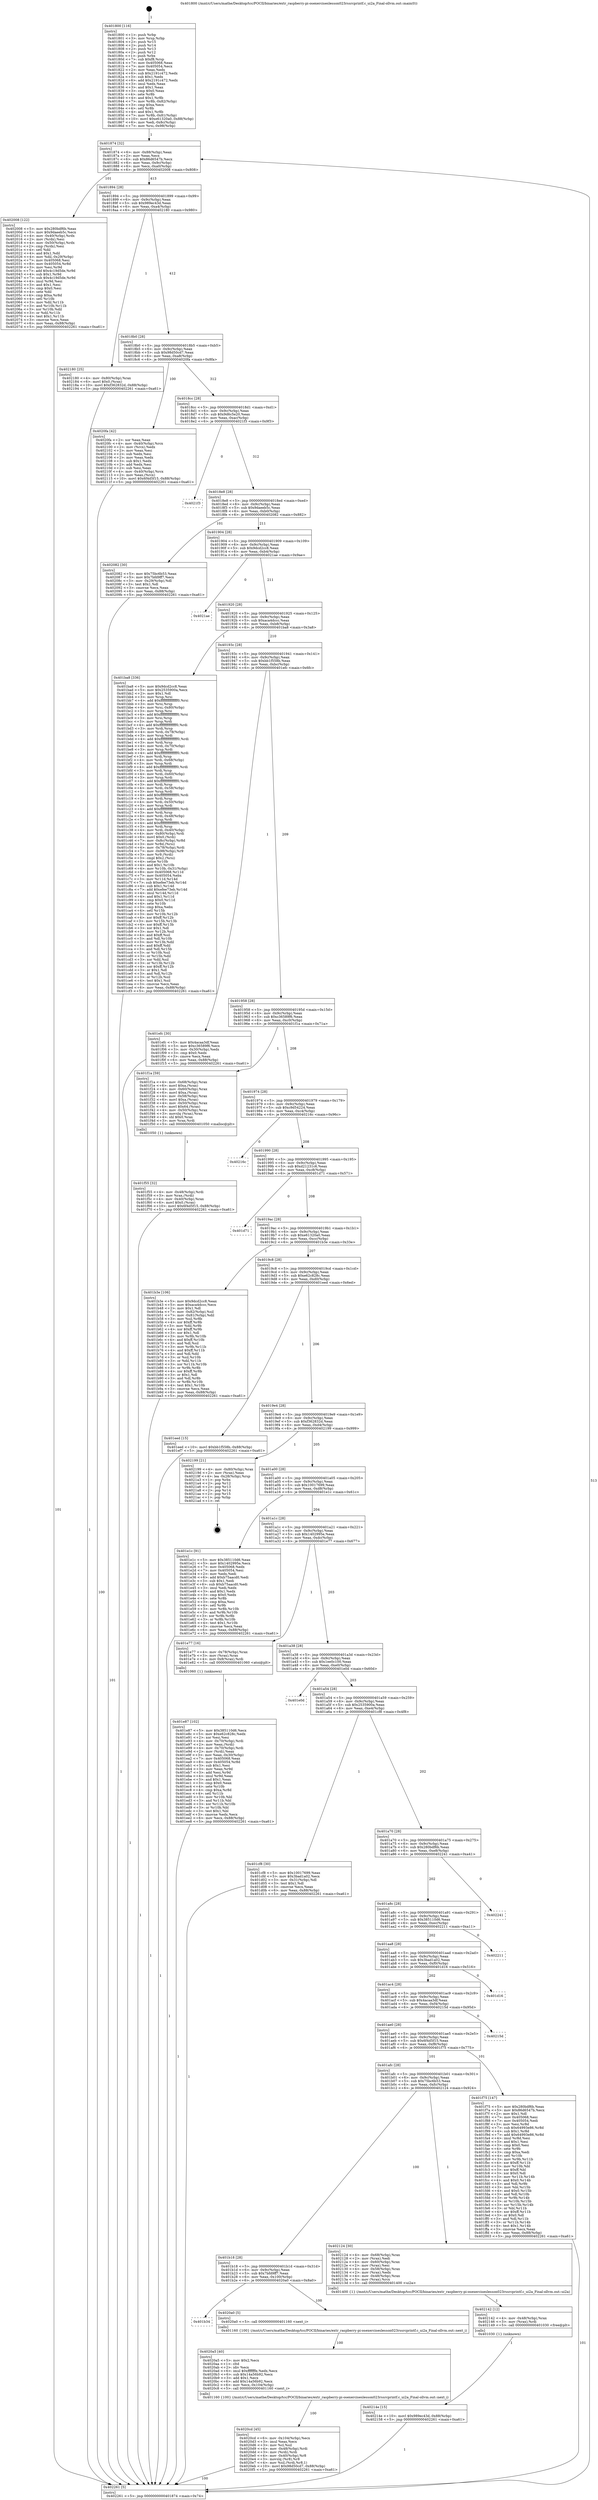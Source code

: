 digraph "0x401800" {
  label = "0x401800 (/mnt/c/Users/mathe/Desktop/tcc/POCII/binaries/extr_raspberry-pi-osexerciseslesson023rssrcprintf.c_ui2a_Final-ollvm.out::main(0))"
  labelloc = "t"
  node[shape=record]

  Entry [label="",width=0.3,height=0.3,shape=circle,fillcolor=black,style=filled]
  "0x401874" [label="{
     0x401874 [32]\l
     | [instrs]\l
     &nbsp;&nbsp;0x401874 \<+6\>: mov -0x88(%rbp),%eax\l
     &nbsp;&nbsp;0x40187a \<+2\>: mov %eax,%ecx\l
     &nbsp;&nbsp;0x40187c \<+6\>: sub $0x86d6547b,%ecx\l
     &nbsp;&nbsp;0x401882 \<+6\>: mov %eax,-0x9c(%rbp)\l
     &nbsp;&nbsp;0x401888 \<+6\>: mov %ecx,-0xa0(%rbp)\l
     &nbsp;&nbsp;0x40188e \<+6\>: je 0000000000402008 \<main+0x808\>\l
  }"]
  "0x402008" [label="{
     0x402008 [122]\l
     | [instrs]\l
     &nbsp;&nbsp;0x402008 \<+5\>: mov $0x280bdf6b,%eax\l
     &nbsp;&nbsp;0x40200d \<+5\>: mov $0x9daeeb5c,%ecx\l
     &nbsp;&nbsp;0x402012 \<+4\>: mov -0x40(%rbp),%rdx\l
     &nbsp;&nbsp;0x402016 \<+2\>: mov (%rdx),%esi\l
     &nbsp;&nbsp;0x402018 \<+4\>: mov -0x50(%rbp),%rdx\l
     &nbsp;&nbsp;0x40201c \<+2\>: cmp (%rdx),%esi\l
     &nbsp;&nbsp;0x40201e \<+4\>: setl %dil\l
     &nbsp;&nbsp;0x402022 \<+4\>: and $0x1,%dil\l
     &nbsp;&nbsp;0x402026 \<+4\>: mov %dil,-0x29(%rbp)\l
     &nbsp;&nbsp;0x40202a \<+7\>: mov 0x405068,%esi\l
     &nbsp;&nbsp;0x402031 \<+8\>: mov 0x405054,%r8d\l
     &nbsp;&nbsp;0x402039 \<+3\>: mov %esi,%r9d\l
     &nbsp;&nbsp;0x40203c \<+7\>: add $0x4c19d5de,%r9d\l
     &nbsp;&nbsp;0x402043 \<+4\>: sub $0x1,%r9d\l
     &nbsp;&nbsp;0x402047 \<+7\>: sub $0x4c19d5de,%r9d\l
     &nbsp;&nbsp;0x40204e \<+4\>: imul %r9d,%esi\l
     &nbsp;&nbsp;0x402052 \<+3\>: and $0x1,%esi\l
     &nbsp;&nbsp;0x402055 \<+3\>: cmp $0x0,%esi\l
     &nbsp;&nbsp;0x402058 \<+4\>: sete %dil\l
     &nbsp;&nbsp;0x40205c \<+4\>: cmp $0xa,%r8d\l
     &nbsp;&nbsp;0x402060 \<+4\>: setl %r10b\l
     &nbsp;&nbsp;0x402064 \<+3\>: mov %dil,%r11b\l
     &nbsp;&nbsp;0x402067 \<+3\>: and %r10b,%r11b\l
     &nbsp;&nbsp;0x40206a \<+3\>: xor %r10b,%dil\l
     &nbsp;&nbsp;0x40206d \<+3\>: or %dil,%r11b\l
     &nbsp;&nbsp;0x402070 \<+4\>: test $0x1,%r11b\l
     &nbsp;&nbsp;0x402074 \<+3\>: cmovne %ecx,%eax\l
     &nbsp;&nbsp;0x402077 \<+6\>: mov %eax,-0x88(%rbp)\l
     &nbsp;&nbsp;0x40207d \<+5\>: jmp 0000000000402261 \<main+0xa61\>\l
  }"]
  "0x401894" [label="{
     0x401894 [28]\l
     | [instrs]\l
     &nbsp;&nbsp;0x401894 \<+5\>: jmp 0000000000401899 \<main+0x99\>\l
     &nbsp;&nbsp;0x401899 \<+6\>: mov -0x9c(%rbp),%eax\l
     &nbsp;&nbsp;0x40189f \<+5\>: sub $0x989ec43d,%eax\l
     &nbsp;&nbsp;0x4018a4 \<+6\>: mov %eax,-0xa4(%rbp)\l
     &nbsp;&nbsp;0x4018aa \<+6\>: je 0000000000402180 \<main+0x980\>\l
  }"]
  Exit [label="",width=0.3,height=0.3,shape=circle,fillcolor=black,style=filled,peripheries=2]
  "0x402180" [label="{
     0x402180 [25]\l
     | [instrs]\l
     &nbsp;&nbsp;0x402180 \<+4\>: mov -0x80(%rbp),%rax\l
     &nbsp;&nbsp;0x402184 \<+6\>: movl $0x0,(%rax)\l
     &nbsp;&nbsp;0x40218a \<+10\>: movl $0xf362832d,-0x88(%rbp)\l
     &nbsp;&nbsp;0x402194 \<+5\>: jmp 0000000000402261 \<main+0xa61\>\l
  }"]
  "0x4018b0" [label="{
     0x4018b0 [28]\l
     | [instrs]\l
     &nbsp;&nbsp;0x4018b0 \<+5\>: jmp 00000000004018b5 \<main+0xb5\>\l
     &nbsp;&nbsp;0x4018b5 \<+6\>: mov -0x9c(%rbp),%eax\l
     &nbsp;&nbsp;0x4018bb \<+5\>: sub $0x98d50cd7,%eax\l
     &nbsp;&nbsp;0x4018c0 \<+6\>: mov %eax,-0xa8(%rbp)\l
     &nbsp;&nbsp;0x4018c6 \<+6\>: je 00000000004020fa \<main+0x8fa\>\l
  }"]
  "0x40214e" [label="{
     0x40214e [15]\l
     | [instrs]\l
     &nbsp;&nbsp;0x40214e \<+10\>: movl $0x989ec43d,-0x88(%rbp)\l
     &nbsp;&nbsp;0x402158 \<+5\>: jmp 0000000000402261 \<main+0xa61\>\l
  }"]
  "0x4020fa" [label="{
     0x4020fa [42]\l
     | [instrs]\l
     &nbsp;&nbsp;0x4020fa \<+2\>: xor %eax,%eax\l
     &nbsp;&nbsp;0x4020fc \<+4\>: mov -0x40(%rbp),%rcx\l
     &nbsp;&nbsp;0x402100 \<+2\>: mov (%rcx),%edx\l
     &nbsp;&nbsp;0x402102 \<+2\>: mov %eax,%esi\l
     &nbsp;&nbsp;0x402104 \<+2\>: sub %edx,%esi\l
     &nbsp;&nbsp;0x402106 \<+2\>: mov %eax,%edx\l
     &nbsp;&nbsp;0x402108 \<+3\>: sub $0x1,%edx\l
     &nbsp;&nbsp;0x40210b \<+2\>: add %edx,%esi\l
     &nbsp;&nbsp;0x40210d \<+2\>: sub %esi,%eax\l
     &nbsp;&nbsp;0x40210f \<+4\>: mov -0x40(%rbp),%rcx\l
     &nbsp;&nbsp;0x402113 \<+2\>: mov %eax,(%rcx)\l
     &nbsp;&nbsp;0x402115 \<+10\>: movl $0x6f4d5f15,-0x88(%rbp)\l
     &nbsp;&nbsp;0x40211f \<+5\>: jmp 0000000000402261 \<main+0xa61\>\l
  }"]
  "0x4018cc" [label="{
     0x4018cc [28]\l
     | [instrs]\l
     &nbsp;&nbsp;0x4018cc \<+5\>: jmp 00000000004018d1 \<main+0xd1\>\l
     &nbsp;&nbsp;0x4018d1 \<+6\>: mov -0x9c(%rbp),%eax\l
     &nbsp;&nbsp;0x4018d7 \<+5\>: sub $0x9d6c5e20,%eax\l
     &nbsp;&nbsp;0x4018dc \<+6\>: mov %eax,-0xac(%rbp)\l
     &nbsp;&nbsp;0x4018e2 \<+6\>: je 00000000004021f3 \<main+0x9f3\>\l
  }"]
  "0x402142" [label="{
     0x402142 [12]\l
     | [instrs]\l
     &nbsp;&nbsp;0x402142 \<+4\>: mov -0x48(%rbp),%rax\l
     &nbsp;&nbsp;0x402146 \<+3\>: mov (%rax),%rdi\l
     &nbsp;&nbsp;0x402149 \<+5\>: call 0000000000401030 \<free@plt\>\l
     | [calls]\l
     &nbsp;&nbsp;0x401030 \{1\} (unknown)\l
  }"]
  "0x4021f3" [label="{
     0x4021f3\l
  }", style=dashed]
  "0x4018e8" [label="{
     0x4018e8 [28]\l
     | [instrs]\l
     &nbsp;&nbsp;0x4018e8 \<+5\>: jmp 00000000004018ed \<main+0xed\>\l
     &nbsp;&nbsp;0x4018ed \<+6\>: mov -0x9c(%rbp),%eax\l
     &nbsp;&nbsp;0x4018f3 \<+5\>: sub $0x9daeeb5c,%eax\l
     &nbsp;&nbsp;0x4018f8 \<+6\>: mov %eax,-0xb0(%rbp)\l
     &nbsp;&nbsp;0x4018fe \<+6\>: je 0000000000402082 \<main+0x882\>\l
  }"]
  "0x4020cd" [label="{
     0x4020cd [45]\l
     | [instrs]\l
     &nbsp;&nbsp;0x4020cd \<+6\>: mov -0x104(%rbp),%ecx\l
     &nbsp;&nbsp;0x4020d3 \<+3\>: imul %eax,%ecx\l
     &nbsp;&nbsp;0x4020d6 \<+3\>: mov %cl,%sil\l
     &nbsp;&nbsp;0x4020d9 \<+4\>: mov -0x48(%rbp),%rdi\l
     &nbsp;&nbsp;0x4020dd \<+3\>: mov (%rdi),%rdi\l
     &nbsp;&nbsp;0x4020e0 \<+4\>: mov -0x40(%rbp),%r8\l
     &nbsp;&nbsp;0x4020e4 \<+3\>: movslq (%r8),%r8\l
     &nbsp;&nbsp;0x4020e7 \<+4\>: mov %sil,(%rdi,%r8,1)\l
     &nbsp;&nbsp;0x4020eb \<+10\>: movl $0x98d50cd7,-0x88(%rbp)\l
     &nbsp;&nbsp;0x4020f5 \<+5\>: jmp 0000000000402261 \<main+0xa61\>\l
  }"]
  "0x402082" [label="{
     0x402082 [30]\l
     | [instrs]\l
     &nbsp;&nbsp;0x402082 \<+5\>: mov $0x75bc6b53,%eax\l
     &nbsp;&nbsp;0x402087 \<+5\>: mov $0x7bfd9ff7,%ecx\l
     &nbsp;&nbsp;0x40208c \<+3\>: mov -0x29(%rbp),%dl\l
     &nbsp;&nbsp;0x40208f \<+3\>: test $0x1,%dl\l
     &nbsp;&nbsp;0x402092 \<+3\>: cmovne %ecx,%eax\l
     &nbsp;&nbsp;0x402095 \<+6\>: mov %eax,-0x88(%rbp)\l
     &nbsp;&nbsp;0x40209b \<+5\>: jmp 0000000000402261 \<main+0xa61\>\l
  }"]
  "0x401904" [label="{
     0x401904 [28]\l
     | [instrs]\l
     &nbsp;&nbsp;0x401904 \<+5\>: jmp 0000000000401909 \<main+0x109\>\l
     &nbsp;&nbsp;0x401909 \<+6\>: mov -0x9c(%rbp),%eax\l
     &nbsp;&nbsp;0x40190f \<+5\>: sub $0x9dcd2cc8,%eax\l
     &nbsp;&nbsp;0x401914 \<+6\>: mov %eax,-0xb4(%rbp)\l
     &nbsp;&nbsp;0x40191a \<+6\>: je 00000000004021ae \<main+0x9ae\>\l
  }"]
  "0x4020a5" [label="{
     0x4020a5 [40]\l
     | [instrs]\l
     &nbsp;&nbsp;0x4020a5 \<+5\>: mov $0x2,%ecx\l
     &nbsp;&nbsp;0x4020aa \<+1\>: cltd\l
     &nbsp;&nbsp;0x4020ab \<+2\>: idiv %ecx\l
     &nbsp;&nbsp;0x4020ad \<+6\>: imul $0xfffffffe,%edx,%ecx\l
     &nbsp;&nbsp;0x4020b3 \<+6\>: sub $0x14a56b92,%ecx\l
     &nbsp;&nbsp;0x4020b9 \<+3\>: add $0x1,%ecx\l
     &nbsp;&nbsp;0x4020bc \<+6\>: add $0x14a56b92,%ecx\l
     &nbsp;&nbsp;0x4020c2 \<+6\>: mov %ecx,-0x104(%rbp)\l
     &nbsp;&nbsp;0x4020c8 \<+5\>: call 0000000000401160 \<next_i\>\l
     | [calls]\l
     &nbsp;&nbsp;0x401160 \{100\} (/mnt/c/Users/mathe/Desktop/tcc/POCII/binaries/extr_raspberry-pi-osexerciseslesson023rssrcprintf.c_ui2a_Final-ollvm.out::next_i)\l
  }"]
  "0x4021ae" [label="{
     0x4021ae\l
  }", style=dashed]
  "0x401920" [label="{
     0x401920 [28]\l
     | [instrs]\l
     &nbsp;&nbsp;0x401920 \<+5\>: jmp 0000000000401925 \<main+0x125\>\l
     &nbsp;&nbsp;0x401925 \<+6\>: mov -0x9c(%rbp),%eax\l
     &nbsp;&nbsp;0x40192b \<+5\>: sub $0xaca4dccc,%eax\l
     &nbsp;&nbsp;0x401930 \<+6\>: mov %eax,-0xb8(%rbp)\l
     &nbsp;&nbsp;0x401936 \<+6\>: je 0000000000401ba8 \<main+0x3a8\>\l
  }"]
  "0x401b34" [label="{
     0x401b34\l
  }", style=dashed]
  "0x401ba8" [label="{
     0x401ba8 [336]\l
     | [instrs]\l
     &nbsp;&nbsp;0x401ba8 \<+5\>: mov $0x9dcd2cc8,%eax\l
     &nbsp;&nbsp;0x401bad \<+5\>: mov $0x2535900a,%ecx\l
     &nbsp;&nbsp;0x401bb2 \<+2\>: mov $0x1,%dl\l
     &nbsp;&nbsp;0x401bb4 \<+3\>: mov %rsp,%rsi\l
     &nbsp;&nbsp;0x401bb7 \<+4\>: add $0xfffffffffffffff0,%rsi\l
     &nbsp;&nbsp;0x401bbb \<+3\>: mov %rsi,%rsp\l
     &nbsp;&nbsp;0x401bbe \<+4\>: mov %rsi,-0x80(%rbp)\l
     &nbsp;&nbsp;0x401bc2 \<+3\>: mov %rsp,%rsi\l
     &nbsp;&nbsp;0x401bc5 \<+4\>: add $0xfffffffffffffff0,%rsi\l
     &nbsp;&nbsp;0x401bc9 \<+3\>: mov %rsi,%rsp\l
     &nbsp;&nbsp;0x401bcc \<+3\>: mov %rsp,%rdi\l
     &nbsp;&nbsp;0x401bcf \<+4\>: add $0xfffffffffffffff0,%rdi\l
     &nbsp;&nbsp;0x401bd3 \<+3\>: mov %rdi,%rsp\l
     &nbsp;&nbsp;0x401bd6 \<+4\>: mov %rdi,-0x78(%rbp)\l
     &nbsp;&nbsp;0x401bda \<+3\>: mov %rsp,%rdi\l
     &nbsp;&nbsp;0x401bdd \<+4\>: add $0xfffffffffffffff0,%rdi\l
     &nbsp;&nbsp;0x401be1 \<+3\>: mov %rdi,%rsp\l
     &nbsp;&nbsp;0x401be4 \<+4\>: mov %rdi,-0x70(%rbp)\l
     &nbsp;&nbsp;0x401be8 \<+3\>: mov %rsp,%rdi\l
     &nbsp;&nbsp;0x401beb \<+4\>: add $0xfffffffffffffff0,%rdi\l
     &nbsp;&nbsp;0x401bef \<+3\>: mov %rdi,%rsp\l
     &nbsp;&nbsp;0x401bf2 \<+4\>: mov %rdi,-0x68(%rbp)\l
     &nbsp;&nbsp;0x401bf6 \<+3\>: mov %rsp,%rdi\l
     &nbsp;&nbsp;0x401bf9 \<+4\>: add $0xfffffffffffffff0,%rdi\l
     &nbsp;&nbsp;0x401bfd \<+3\>: mov %rdi,%rsp\l
     &nbsp;&nbsp;0x401c00 \<+4\>: mov %rdi,-0x60(%rbp)\l
     &nbsp;&nbsp;0x401c04 \<+3\>: mov %rsp,%rdi\l
     &nbsp;&nbsp;0x401c07 \<+4\>: add $0xfffffffffffffff0,%rdi\l
     &nbsp;&nbsp;0x401c0b \<+3\>: mov %rdi,%rsp\l
     &nbsp;&nbsp;0x401c0e \<+4\>: mov %rdi,-0x58(%rbp)\l
     &nbsp;&nbsp;0x401c12 \<+3\>: mov %rsp,%rdi\l
     &nbsp;&nbsp;0x401c15 \<+4\>: add $0xfffffffffffffff0,%rdi\l
     &nbsp;&nbsp;0x401c19 \<+3\>: mov %rdi,%rsp\l
     &nbsp;&nbsp;0x401c1c \<+4\>: mov %rdi,-0x50(%rbp)\l
     &nbsp;&nbsp;0x401c20 \<+3\>: mov %rsp,%rdi\l
     &nbsp;&nbsp;0x401c23 \<+4\>: add $0xfffffffffffffff0,%rdi\l
     &nbsp;&nbsp;0x401c27 \<+3\>: mov %rdi,%rsp\l
     &nbsp;&nbsp;0x401c2a \<+4\>: mov %rdi,-0x48(%rbp)\l
     &nbsp;&nbsp;0x401c2e \<+3\>: mov %rsp,%rdi\l
     &nbsp;&nbsp;0x401c31 \<+4\>: add $0xfffffffffffffff0,%rdi\l
     &nbsp;&nbsp;0x401c35 \<+3\>: mov %rdi,%rsp\l
     &nbsp;&nbsp;0x401c38 \<+4\>: mov %rdi,-0x40(%rbp)\l
     &nbsp;&nbsp;0x401c3c \<+4\>: mov -0x80(%rbp),%rdi\l
     &nbsp;&nbsp;0x401c40 \<+6\>: movl $0x0,(%rdi)\l
     &nbsp;&nbsp;0x401c46 \<+7\>: mov -0x8c(%rbp),%r8d\l
     &nbsp;&nbsp;0x401c4d \<+3\>: mov %r8d,(%rsi)\l
     &nbsp;&nbsp;0x401c50 \<+4\>: mov -0x78(%rbp),%rdi\l
     &nbsp;&nbsp;0x401c54 \<+7\>: mov -0x98(%rbp),%r9\l
     &nbsp;&nbsp;0x401c5b \<+3\>: mov %r9,(%rdi)\l
     &nbsp;&nbsp;0x401c5e \<+3\>: cmpl $0x2,(%rsi)\l
     &nbsp;&nbsp;0x401c61 \<+4\>: setne %r10b\l
     &nbsp;&nbsp;0x401c65 \<+4\>: and $0x1,%r10b\l
     &nbsp;&nbsp;0x401c69 \<+4\>: mov %r10b,-0x31(%rbp)\l
     &nbsp;&nbsp;0x401c6d \<+8\>: mov 0x405068,%r11d\l
     &nbsp;&nbsp;0x401c75 \<+7\>: mov 0x405054,%ebx\l
     &nbsp;&nbsp;0x401c7c \<+3\>: mov %r11d,%r14d\l
     &nbsp;&nbsp;0x401c7f \<+7\>: sub $0xefee73eb,%r14d\l
     &nbsp;&nbsp;0x401c86 \<+4\>: sub $0x1,%r14d\l
     &nbsp;&nbsp;0x401c8a \<+7\>: add $0xefee73eb,%r14d\l
     &nbsp;&nbsp;0x401c91 \<+4\>: imul %r14d,%r11d\l
     &nbsp;&nbsp;0x401c95 \<+4\>: and $0x1,%r11d\l
     &nbsp;&nbsp;0x401c99 \<+4\>: cmp $0x0,%r11d\l
     &nbsp;&nbsp;0x401c9d \<+4\>: sete %r10b\l
     &nbsp;&nbsp;0x401ca1 \<+3\>: cmp $0xa,%ebx\l
     &nbsp;&nbsp;0x401ca4 \<+4\>: setl %r15b\l
     &nbsp;&nbsp;0x401ca8 \<+3\>: mov %r10b,%r12b\l
     &nbsp;&nbsp;0x401cab \<+4\>: xor $0xff,%r12b\l
     &nbsp;&nbsp;0x401caf \<+3\>: mov %r15b,%r13b\l
     &nbsp;&nbsp;0x401cb2 \<+4\>: xor $0xff,%r13b\l
     &nbsp;&nbsp;0x401cb6 \<+3\>: xor $0x1,%dl\l
     &nbsp;&nbsp;0x401cb9 \<+3\>: mov %r12b,%sil\l
     &nbsp;&nbsp;0x401cbc \<+4\>: and $0xff,%sil\l
     &nbsp;&nbsp;0x401cc0 \<+3\>: and %dl,%r10b\l
     &nbsp;&nbsp;0x401cc3 \<+3\>: mov %r13b,%dil\l
     &nbsp;&nbsp;0x401cc6 \<+4\>: and $0xff,%dil\l
     &nbsp;&nbsp;0x401cca \<+3\>: and %dl,%r15b\l
     &nbsp;&nbsp;0x401ccd \<+3\>: or %r10b,%sil\l
     &nbsp;&nbsp;0x401cd0 \<+3\>: or %r15b,%dil\l
     &nbsp;&nbsp;0x401cd3 \<+3\>: xor %dil,%sil\l
     &nbsp;&nbsp;0x401cd6 \<+3\>: or %r13b,%r12b\l
     &nbsp;&nbsp;0x401cd9 \<+4\>: xor $0xff,%r12b\l
     &nbsp;&nbsp;0x401cdd \<+3\>: or $0x1,%dl\l
     &nbsp;&nbsp;0x401ce0 \<+3\>: and %dl,%r12b\l
     &nbsp;&nbsp;0x401ce3 \<+3\>: or %r12b,%sil\l
     &nbsp;&nbsp;0x401ce6 \<+4\>: test $0x1,%sil\l
     &nbsp;&nbsp;0x401cea \<+3\>: cmovne %ecx,%eax\l
     &nbsp;&nbsp;0x401ced \<+6\>: mov %eax,-0x88(%rbp)\l
     &nbsp;&nbsp;0x401cf3 \<+5\>: jmp 0000000000402261 \<main+0xa61\>\l
  }"]
  "0x40193c" [label="{
     0x40193c [28]\l
     | [instrs]\l
     &nbsp;&nbsp;0x40193c \<+5\>: jmp 0000000000401941 \<main+0x141\>\l
     &nbsp;&nbsp;0x401941 \<+6\>: mov -0x9c(%rbp),%eax\l
     &nbsp;&nbsp;0x401947 \<+5\>: sub $0xbb1f558b,%eax\l
     &nbsp;&nbsp;0x40194c \<+6\>: mov %eax,-0xbc(%rbp)\l
     &nbsp;&nbsp;0x401952 \<+6\>: je 0000000000401efc \<main+0x6fc\>\l
  }"]
  "0x4020a0" [label="{
     0x4020a0 [5]\l
     | [instrs]\l
     &nbsp;&nbsp;0x4020a0 \<+5\>: call 0000000000401160 \<next_i\>\l
     | [calls]\l
     &nbsp;&nbsp;0x401160 \{100\} (/mnt/c/Users/mathe/Desktop/tcc/POCII/binaries/extr_raspberry-pi-osexerciseslesson023rssrcprintf.c_ui2a_Final-ollvm.out::next_i)\l
  }"]
  "0x401efc" [label="{
     0x401efc [30]\l
     | [instrs]\l
     &nbsp;&nbsp;0x401efc \<+5\>: mov $0x4acaa3df,%eax\l
     &nbsp;&nbsp;0x401f01 \<+5\>: mov $0xc36589f6,%ecx\l
     &nbsp;&nbsp;0x401f06 \<+3\>: mov -0x30(%rbp),%edx\l
     &nbsp;&nbsp;0x401f09 \<+3\>: cmp $0x0,%edx\l
     &nbsp;&nbsp;0x401f0c \<+3\>: cmove %ecx,%eax\l
     &nbsp;&nbsp;0x401f0f \<+6\>: mov %eax,-0x88(%rbp)\l
     &nbsp;&nbsp;0x401f15 \<+5\>: jmp 0000000000402261 \<main+0xa61\>\l
  }"]
  "0x401958" [label="{
     0x401958 [28]\l
     | [instrs]\l
     &nbsp;&nbsp;0x401958 \<+5\>: jmp 000000000040195d \<main+0x15d\>\l
     &nbsp;&nbsp;0x40195d \<+6\>: mov -0x9c(%rbp),%eax\l
     &nbsp;&nbsp;0x401963 \<+5\>: sub $0xc36589f6,%eax\l
     &nbsp;&nbsp;0x401968 \<+6\>: mov %eax,-0xc0(%rbp)\l
     &nbsp;&nbsp;0x40196e \<+6\>: je 0000000000401f1a \<main+0x71a\>\l
  }"]
  "0x401b18" [label="{
     0x401b18 [28]\l
     | [instrs]\l
     &nbsp;&nbsp;0x401b18 \<+5\>: jmp 0000000000401b1d \<main+0x31d\>\l
     &nbsp;&nbsp;0x401b1d \<+6\>: mov -0x9c(%rbp),%eax\l
     &nbsp;&nbsp;0x401b23 \<+5\>: sub $0x7bfd9ff7,%eax\l
     &nbsp;&nbsp;0x401b28 \<+6\>: mov %eax,-0x100(%rbp)\l
     &nbsp;&nbsp;0x401b2e \<+6\>: je 00000000004020a0 \<main+0x8a0\>\l
  }"]
  "0x401f1a" [label="{
     0x401f1a [59]\l
     | [instrs]\l
     &nbsp;&nbsp;0x401f1a \<+4\>: mov -0x68(%rbp),%rax\l
     &nbsp;&nbsp;0x401f1e \<+6\>: movl $0xa,(%rax)\l
     &nbsp;&nbsp;0x401f24 \<+4\>: mov -0x60(%rbp),%rax\l
     &nbsp;&nbsp;0x401f28 \<+6\>: movl $0xa,(%rax)\l
     &nbsp;&nbsp;0x401f2e \<+4\>: mov -0x58(%rbp),%rax\l
     &nbsp;&nbsp;0x401f32 \<+6\>: movl $0xa,(%rax)\l
     &nbsp;&nbsp;0x401f38 \<+4\>: mov -0x50(%rbp),%rax\l
     &nbsp;&nbsp;0x401f3c \<+6\>: movl $0x64,(%rax)\l
     &nbsp;&nbsp;0x401f42 \<+4\>: mov -0x50(%rbp),%rax\l
     &nbsp;&nbsp;0x401f46 \<+3\>: movslq (%rax),%rax\l
     &nbsp;&nbsp;0x401f49 \<+4\>: shl $0x0,%rax\l
     &nbsp;&nbsp;0x401f4d \<+3\>: mov %rax,%rdi\l
     &nbsp;&nbsp;0x401f50 \<+5\>: call 0000000000401050 \<malloc@plt\>\l
     | [calls]\l
     &nbsp;&nbsp;0x401050 \{1\} (unknown)\l
  }"]
  "0x401974" [label="{
     0x401974 [28]\l
     | [instrs]\l
     &nbsp;&nbsp;0x401974 \<+5\>: jmp 0000000000401979 \<main+0x179\>\l
     &nbsp;&nbsp;0x401979 \<+6\>: mov -0x9c(%rbp),%eax\l
     &nbsp;&nbsp;0x40197f \<+5\>: sub $0xc9d54224,%eax\l
     &nbsp;&nbsp;0x401984 \<+6\>: mov %eax,-0xc4(%rbp)\l
     &nbsp;&nbsp;0x40198a \<+6\>: je 000000000040216c \<main+0x96c\>\l
  }"]
  "0x402124" [label="{
     0x402124 [30]\l
     | [instrs]\l
     &nbsp;&nbsp;0x402124 \<+4\>: mov -0x68(%rbp),%rax\l
     &nbsp;&nbsp;0x402128 \<+2\>: mov (%rax),%edi\l
     &nbsp;&nbsp;0x40212a \<+4\>: mov -0x60(%rbp),%rax\l
     &nbsp;&nbsp;0x40212e \<+2\>: mov (%rax),%esi\l
     &nbsp;&nbsp;0x402130 \<+4\>: mov -0x58(%rbp),%rax\l
     &nbsp;&nbsp;0x402134 \<+2\>: mov (%rax),%edx\l
     &nbsp;&nbsp;0x402136 \<+4\>: mov -0x48(%rbp),%rax\l
     &nbsp;&nbsp;0x40213a \<+3\>: mov (%rax),%rcx\l
     &nbsp;&nbsp;0x40213d \<+5\>: call 0000000000401400 \<ui2a\>\l
     | [calls]\l
     &nbsp;&nbsp;0x401400 \{1\} (/mnt/c/Users/mathe/Desktop/tcc/POCII/binaries/extr_raspberry-pi-osexerciseslesson023rssrcprintf.c_ui2a_Final-ollvm.out::ui2a)\l
  }"]
  "0x40216c" [label="{
     0x40216c\l
  }", style=dashed]
  "0x401990" [label="{
     0x401990 [28]\l
     | [instrs]\l
     &nbsp;&nbsp;0x401990 \<+5\>: jmp 0000000000401995 \<main+0x195\>\l
     &nbsp;&nbsp;0x401995 \<+6\>: mov -0x9c(%rbp),%eax\l
     &nbsp;&nbsp;0x40199b \<+5\>: sub $0xd21231c6,%eax\l
     &nbsp;&nbsp;0x4019a0 \<+6\>: mov %eax,-0xc8(%rbp)\l
     &nbsp;&nbsp;0x4019a6 \<+6\>: je 0000000000401d71 \<main+0x571\>\l
  }"]
  "0x401afc" [label="{
     0x401afc [28]\l
     | [instrs]\l
     &nbsp;&nbsp;0x401afc \<+5\>: jmp 0000000000401b01 \<main+0x301\>\l
     &nbsp;&nbsp;0x401b01 \<+6\>: mov -0x9c(%rbp),%eax\l
     &nbsp;&nbsp;0x401b07 \<+5\>: sub $0x75bc6b53,%eax\l
     &nbsp;&nbsp;0x401b0c \<+6\>: mov %eax,-0xfc(%rbp)\l
     &nbsp;&nbsp;0x401b12 \<+6\>: je 0000000000402124 \<main+0x924\>\l
  }"]
  "0x401d71" [label="{
     0x401d71\l
  }", style=dashed]
  "0x4019ac" [label="{
     0x4019ac [28]\l
     | [instrs]\l
     &nbsp;&nbsp;0x4019ac \<+5\>: jmp 00000000004019b1 \<main+0x1b1\>\l
     &nbsp;&nbsp;0x4019b1 \<+6\>: mov -0x9c(%rbp),%eax\l
     &nbsp;&nbsp;0x4019b7 \<+5\>: sub $0xe61320a0,%eax\l
     &nbsp;&nbsp;0x4019bc \<+6\>: mov %eax,-0xcc(%rbp)\l
     &nbsp;&nbsp;0x4019c2 \<+6\>: je 0000000000401b3e \<main+0x33e\>\l
  }"]
  "0x401f75" [label="{
     0x401f75 [147]\l
     | [instrs]\l
     &nbsp;&nbsp;0x401f75 \<+5\>: mov $0x280bdf6b,%eax\l
     &nbsp;&nbsp;0x401f7a \<+5\>: mov $0x86d6547b,%ecx\l
     &nbsp;&nbsp;0x401f7f \<+2\>: mov $0x1,%dl\l
     &nbsp;&nbsp;0x401f81 \<+7\>: mov 0x405068,%esi\l
     &nbsp;&nbsp;0x401f88 \<+7\>: mov 0x405054,%edi\l
     &nbsp;&nbsp;0x401f8f \<+3\>: mov %esi,%r8d\l
     &nbsp;&nbsp;0x401f92 \<+7\>: sub $0x64993e86,%r8d\l
     &nbsp;&nbsp;0x401f99 \<+4\>: sub $0x1,%r8d\l
     &nbsp;&nbsp;0x401f9d \<+7\>: add $0x64993e86,%r8d\l
     &nbsp;&nbsp;0x401fa4 \<+4\>: imul %r8d,%esi\l
     &nbsp;&nbsp;0x401fa8 \<+3\>: and $0x1,%esi\l
     &nbsp;&nbsp;0x401fab \<+3\>: cmp $0x0,%esi\l
     &nbsp;&nbsp;0x401fae \<+4\>: sete %r9b\l
     &nbsp;&nbsp;0x401fb2 \<+3\>: cmp $0xa,%edi\l
     &nbsp;&nbsp;0x401fb5 \<+4\>: setl %r10b\l
     &nbsp;&nbsp;0x401fb9 \<+3\>: mov %r9b,%r11b\l
     &nbsp;&nbsp;0x401fbc \<+4\>: xor $0xff,%r11b\l
     &nbsp;&nbsp;0x401fc0 \<+3\>: mov %r10b,%bl\l
     &nbsp;&nbsp;0x401fc3 \<+3\>: xor $0xff,%bl\l
     &nbsp;&nbsp;0x401fc6 \<+3\>: xor $0x0,%dl\l
     &nbsp;&nbsp;0x401fc9 \<+3\>: mov %r11b,%r14b\l
     &nbsp;&nbsp;0x401fcc \<+4\>: and $0x0,%r14b\l
     &nbsp;&nbsp;0x401fd0 \<+3\>: and %dl,%r9b\l
     &nbsp;&nbsp;0x401fd3 \<+3\>: mov %bl,%r15b\l
     &nbsp;&nbsp;0x401fd6 \<+4\>: and $0x0,%r15b\l
     &nbsp;&nbsp;0x401fda \<+3\>: and %dl,%r10b\l
     &nbsp;&nbsp;0x401fdd \<+3\>: or %r9b,%r14b\l
     &nbsp;&nbsp;0x401fe0 \<+3\>: or %r10b,%r15b\l
     &nbsp;&nbsp;0x401fe3 \<+3\>: xor %r15b,%r14b\l
     &nbsp;&nbsp;0x401fe6 \<+3\>: or %bl,%r11b\l
     &nbsp;&nbsp;0x401fe9 \<+4\>: xor $0xff,%r11b\l
     &nbsp;&nbsp;0x401fed \<+3\>: or $0x0,%dl\l
     &nbsp;&nbsp;0x401ff0 \<+3\>: and %dl,%r11b\l
     &nbsp;&nbsp;0x401ff3 \<+3\>: or %r11b,%r14b\l
     &nbsp;&nbsp;0x401ff6 \<+4\>: test $0x1,%r14b\l
     &nbsp;&nbsp;0x401ffa \<+3\>: cmovne %ecx,%eax\l
     &nbsp;&nbsp;0x401ffd \<+6\>: mov %eax,-0x88(%rbp)\l
     &nbsp;&nbsp;0x402003 \<+5\>: jmp 0000000000402261 \<main+0xa61\>\l
  }"]
  "0x401b3e" [label="{
     0x401b3e [106]\l
     | [instrs]\l
     &nbsp;&nbsp;0x401b3e \<+5\>: mov $0x9dcd2cc8,%eax\l
     &nbsp;&nbsp;0x401b43 \<+5\>: mov $0xaca4dccc,%ecx\l
     &nbsp;&nbsp;0x401b48 \<+2\>: mov $0x1,%dl\l
     &nbsp;&nbsp;0x401b4a \<+7\>: mov -0x82(%rbp),%sil\l
     &nbsp;&nbsp;0x401b51 \<+7\>: mov -0x81(%rbp),%dil\l
     &nbsp;&nbsp;0x401b58 \<+3\>: mov %sil,%r8b\l
     &nbsp;&nbsp;0x401b5b \<+4\>: xor $0xff,%r8b\l
     &nbsp;&nbsp;0x401b5f \<+3\>: mov %dil,%r9b\l
     &nbsp;&nbsp;0x401b62 \<+4\>: xor $0xff,%r9b\l
     &nbsp;&nbsp;0x401b66 \<+3\>: xor $0x1,%dl\l
     &nbsp;&nbsp;0x401b69 \<+3\>: mov %r8b,%r10b\l
     &nbsp;&nbsp;0x401b6c \<+4\>: and $0xff,%r10b\l
     &nbsp;&nbsp;0x401b70 \<+3\>: and %dl,%sil\l
     &nbsp;&nbsp;0x401b73 \<+3\>: mov %r9b,%r11b\l
     &nbsp;&nbsp;0x401b76 \<+4\>: and $0xff,%r11b\l
     &nbsp;&nbsp;0x401b7a \<+3\>: and %dl,%dil\l
     &nbsp;&nbsp;0x401b7d \<+3\>: or %sil,%r10b\l
     &nbsp;&nbsp;0x401b80 \<+3\>: or %dil,%r11b\l
     &nbsp;&nbsp;0x401b83 \<+3\>: xor %r11b,%r10b\l
     &nbsp;&nbsp;0x401b86 \<+3\>: or %r9b,%r8b\l
     &nbsp;&nbsp;0x401b89 \<+4\>: xor $0xff,%r8b\l
     &nbsp;&nbsp;0x401b8d \<+3\>: or $0x1,%dl\l
     &nbsp;&nbsp;0x401b90 \<+3\>: and %dl,%r8b\l
     &nbsp;&nbsp;0x401b93 \<+3\>: or %r8b,%r10b\l
     &nbsp;&nbsp;0x401b96 \<+4\>: test $0x1,%r10b\l
     &nbsp;&nbsp;0x401b9a \<+3\>: cmovne %ecx,%eax\l
     &nbsp;&nbsp;0x401b9d \<+6\>: mov %eax,-0x88(%rbp)\l
     &nbsp;&nbsp;0x401ba3 \<+5\>: jmp 0000000000402261 \<main+0xa61\>\l
  }"]
  "0x4019c8" [label="{
     0x4019c8 [28]\l
     | [instrs]\l
     &nbsp;&nbsp;0x4019c8 \<+5\>: jmp 00000000004019cd \<main+0x1cd\>\l
     &nbsp;&nbsp;0x4019cd \<+6\>: mov -0x9c(%rbp),%eax\l
     &nbsp;&nbsp;0x4019d3 \<+5\>: sub $0xe62c828c,%eax\l
     &nbsp;&nbsp;0x4019d8 \<+6\>: mov %eax,-0xd0(%rbp)\l
     &nbsp;&nbsp;0x4019de \<+6\>: je 0000000000401eed \<main+0x6ed\>\l
  }"]
  "0x402261" [label="{
     0x402261 [5]\l
     | [instrs]\l
     &nbsp;&nbsp;0x402261 \<+5\>: jmp 0000000000401874 \<main+0x74\>\l
  }"]
  "0x401800" [label="{
     0x401800 [116]\l
     | [instrs]\l
     &nbsp;&nbsp;0x401800 \<+1\>: push %rbp\l
     &nbsp;&nbsp;0x401801 \<+3\>: mov %rsp,%rbp\l
     &nbsp;&nbsp;0x401804 \<+2\>: push %r15\l
     &nbsp;&nbsp;0x401806 \<+2\>: push %r14\l
     &nbsp;&nbsp;0x401808 \<+2\>: push %r13\l
     &nbsp;&nbsp;0x40180a \<+2\>: push %r12\l
     &nbsp;&nbsp;0x40180c \<+1\>: push %rbx\l
     &nbsp;&nbsp;0x40180d \<+7\>: sub $0xf8,%rsp\l
     &nbsp;&nbsp;0x401814 \<+7\>: mov 0x405068,%eax\l
     &nbsp;&nbsp;0x40181b \<+7\>: mov 0x405054,%ecx\l
     &nbsp;&nbsp;0x401822 \<+2\>: mov %eax,%edx\l
     &nbsp;&nbsp;0x401824 \<+6\>: sub $0x2191c472,%edx\l
     &nbsp;&nbsp;0x40182a \<+3\>: sub $0x1,%edx\l
     &nbsp;&nbsp;0x40182d \<+6\>: add $0x2191c472,%edx\l
     &nbsp;&nbsp;0x401833 \<+3\>: imul %edx,%eax\l
     &nbsp;&nbsp;0x401836 \<+3\>: and $0x1,%eax\l
     &nbsp;&nbsp;0x401839 \<+3\>: cmp $0x0,%eax\l
     &nbsp;&nbsp;0x40183c \<+4\>: sete %r8b\l
     &nbsp;&nbsp;0x401840 \<+4\>: and $0x1,%r8b\l
     &nbsp;&nbsp;0x401844 \<+7\>: mov %r8b,-0x82(%rbp)\l
     &nbsp;&nbsp;0x40184b \<+3\>: cmp $0xa,%ecx\l
     &nbsp;&nbsp;0x40184e \<+4\>: setl %r8b\l
     &nbsp;&nbsp;0x401852 \<+4\>: and $0x1,%r8b\l
     &nbsp;&nbsp;0x401856 \<+7\>: mov %r8b,-0x81(%rbp)\l
     &nbsp;&nbsp;0x40185d \<+10\>: movl $0xe61320a0,-0x88(%rbp)\l
     &nbsp;&nbsp;0x401867 \<+6\>: mov %edi,-0x8c(%rbp)\l
     &nbsp;&nbsp;0x40186d \<+7\>: mov %rsi,-0x98(%rbp)\l
  }"]
  "0x401ae0" [label="{
     0x401ae0 [28]\l
     | [instrs]\l
     &nbsp;&nbsp;0x401ae0 \<+5\>: jmp 0000000000401ae5 \<main+0x2e5\>\l
     &nbsp;&nbsp;0x401ae5 \<+6\>: mov -0x9c(%rbp),%eax\l
     &nbsp;&nbsp;0x401aeb \<+5\>: sub $0x6f4d5f15,%eax\l
     &nbsp;&nbsp;0x401af0 \<+6\>: mov %eax,-0xf8(%rbp)\l
     &nbsp;&nbsp;0x401af6 \<+6\>: je 0000000000401f75 \<main+0x775\>\l
  }"]
  "0x40215d" [label="{
     0x40215d\l
  }", style=dashed]
  "0x401eed" [label="{
     0x401eed [15]\l
     | [instrs]\l
     &nbsp;&nbsp;0x401eed \<+10\>: movl $0xbb1f558b,-0x88(%rbp)\l
     &nbsp;&nbsp;0x401ef7 \<+5\>: jmp 0000000000402261 \<main+0xa61\>\l
  }"]
  "0x4019e4" [label="{
     0x4019e4 [28]\l
     | [instrs]\l
     &nbsp;&nbsp;0x4019e4 \<+5\>: jmp 00000000004019e9 \<main+0x1e9\>\l
     &nbsp;&nbsp;0x4019e9 \<+6\>: mov -0x9c(%rbp),%eax\l
     &nbsp;&nbsp;0x4019ef \<+5\>: sub $0xf362832d,%eax\l
     &nbsp;&nbsp;0x4019f4 \<+6\>: mov %eax,-0xd4(%rbp)\l
     &nbsp;&nbsp;0x4019fa \<+6\>: je 0000000000402199 \<main+0x999\>\l
  }"]
  "0x401ac4" [label="{
     0x401ac4 [28]\l
     | [instrs]\l
     &nbsp;&nbsp;0x401ac4 \<+5\>: jmp 0000000000401ac9 \<main+0x2c9\>\l
     &nbsp;&nbsp;0x401ac9 \<+6\>: mov -0x9c(%rbp),%eax\l
     &nbsp;&nbsp;0x401acf \<+5\>: sub $0x4acaa3df,%eax\l
     &nbsp;&nbsp;0x401ad4 \<+6\>: mov %eax,-0xf4(%rbp)\l
     &nbsp;&nbsp;0x401ada \<+6\>: je 000000000040215d \<main+0x95d\>\l
  }"]
  "0x402199" [label="{
     0x402199 [21]\l
     | [instrs]\l
     &nbsp;&nbsp;0x402199 \<+4\>: mov -0x80(%rbp),%rax\l
     &nbsp;&nbsp;0x40219d \<+2\>: mov (%rax),%eax\l
     &nbsp;&nbsp;0x40219f \<+4\>: lea -0x28(%rbp),%rsp\l
     &nbsp;&nbsp;0x4021a3 \<+1\>: pop %rbx\l
     &nbsp;&nbsp;0x4021a4 \<+2\>: pop %r12\l
     &nbsp;&nbsp;0x4021a6 \<+2\>: pop %r13\l
     &nbsp;&nbsp;0x4021a8 \<+2\>: pop %r14\l
     &nbsp;&nbsp;0x4021aa \<+2\>: pop %r15\l
     &nbsp;&nbsp;0x4021ac \<+1\>: pop %rbp\l
     &nbsp;&nbsp;0x4021ad \<+1\>: ret\l
  }"]
  "0x401a00" [label="{
     0x401a00 [28]\l
     | [instrs]\l
     &nbsp;&nbsp;0x401a00 \<+5\>: jmp 0000000000401a05 \<main+0x205\>\l
     &nbsp;&nbsp;0x401a05 \<+6\>: mov -0x9c(%rbp),%eax\l
     &nbsp;&nbsp;0x401a0b \<+5\>: sub $0x10017699,%eax\l
     &nbsp;&nbsp;0x401a10 \<+6\>: mov %eax,-0xd8(%rbp)\l
     &nbsp;&nbsp;0x401a16 \<+6\>: je 0000000000401e1c \<main+0x61c\>\l
  }"]
  "0x401d16" [label="{
     0x401d16\l
  }", style=dashed]
  "0x401e1c" [label="{
     0x401e1c [91]\l
     | [instrs]\l
     &nbsp;&nbsp;0x401e1c \<+5\>: mov $0x385110d6,%eax\l
     &nbsp;&nbsp;0x401e21 \<+5\>: mov $0x1402995e,%ecx\l
     &nbsp;&nbsp;0x401e26 \<+7\>: mov 0x405068,%edx\l
     &nbsp;&nbsp;0x401e2d \<+7\>: mov 0x405054,%esi\l
     &nbsp;&nbsp;0x401e34 \<+2\>: mov %edx,%edi\l
     &nbsp;&nbsp;0x401e36 \<+6\>: add $0xb75aacd0,%edi\l
     &nbsp;&nbsp;0x401e3c \<+3\>: sub $0x1,%edi\l
     &nbsp;&nbsp;0x401e3f \<+6\>: sub $0xb75aacd0,%edi\l
     &nbsp;&nbsp;0x401e45 \<+3\>: imul %edi,%edx\l
     &nbsp;&nbsp;0x401e48 \<+3\>: and $0x1,%edx\l
     &nbsp;&nbsp;0x401e4b \<+3\>: cmp $0x0,%edx\l
     &nbsp;&nbsp;0x401e4e \<+4\>: sete %r8b\l
     &nbsp;&nbsp;0x401e52 \<+3\>: cmp $0xa,%esi\l
     &nbsp;&nbsp;0x401e55 \<+4\>: setl %r9b\l
     &nbsp;&nbsp;0x401e59 \<+3\>: mov %r8b,%r10b\l
     &nbsp;&nbsp;0x401e5c \<+3\>: and %r9b,%r10b\l
     &nbsp;&nbsp;0x401e5f \<+3\>: xor %r9b,%r8b\l
     &nbsp;&nbsp;0x401e62 \<+3\>: or %r8b,%r10b\l
     &nbsp;&nbsp;0x401e65 \<+4\>: test $0x1,%r10b\l
     &nbsp;&nbsp;0x401e69 \<+3\>: cmovne %ecx,%eax\l
     &nbsp;&nbsp;0x401e6c \<+6\>: mov %eax,-0x88(%rbp)\l
     &nbsp;&nbsp;0x401e72 \<+5\>: jmp 0000000000402261 \<main+0xa61\>\l
  }"]
  "0x401a1c" [label="{
     0x401a1c [28]\l
     | [instrs]\l
     &nbsp;&nbsp;0x401a1c \<+5\>: jmp 0000000000401a21 \<main+0x221\>\l
     &nbsp;&nbsp;0x401a21 \<+6\>: mov -0x9c(%rbp),%eax\l
     &nbsp;&nbsp;0x401a27 \<+5\>: sub $0x1402995e,%eax\l
     &nbsp;&nbsp;0x401a2c \<+6\>: mov %eax,-0xdc(%rbp)\l
     &nbsp;&nbsp;0x401a32 \<+6\>: je 0000000000401e77 \<main+0x677\>\l
  }"]
  "0x401aa8" [label="{
     0x401aa8 [28]\l
     | [instrs]\l
     &nbsp;&nbsp;0x401aa8 \<+5\>: jmp 0000000000401aad \<main+0x2ad\>\l
     &nbsp;&nbsp;0x401aad \<+6\>: mov -0x9c(%rbp),%eax\l
     &nbsp;&nbsp;0x401ab3 \<+5\>: sub $0x3bad1a02,%eax\l
     &nbsp;&nbsp;0x401ab8 \<+6\>: mov %eax,-0xf0(%rbp)\l
     &nbsp;&nbsp;0x401abe \<+6\>: je 0000000000401d16 \<main+0x516\>\l
  }"]
  "0x401e77" [label="{
     0x401e77 [16]\l
     | [instrs]\l
     &nbsp;&nbsp;0x401e77 \<+4\>: mov -0x78(%rbp),%rax\l
     &nbsp;&nbsp;0x401e7b \<+3\>: mov (%rax),%rax\l
     &nbsp;&nbsp;0x401e7e \<+4\>: mov 0x8(%rax),%rdi\l
     &nbsp;&nbsp;0x401e82 \<+5\>: call 0000000000401060 \<atoi@plt\>\l
     | [calls]\l
     &nbsp;&nbsp;0x401060 \{1\} (unknown)\l
  }"]
  "0x401a38" [label="{
     0x401a38 [28]\l
     | [instrs]\l
     &nbsp;&nbsp;0x401a38 \<+5\>: jmp 0000000000401a3d \<main+0x23d\>\l
     &nbsp;&nbsp;0x401a3d \<+6\>: mov -0x9c(%rbp),%eax\l
     &nbsp;&nbsp;0x401a43 \<+5\>: sub $0x1ee0c100,%eax\l
     &nbsp;&nbsp;0x401a48 \<+6\>: mov %eax,-0xe0(%rbp)\l
     &nbsp;&nbsp;0x401a4e \<+6\>: je 0000000000401e0d \<main+0x60d\>\l
  }"]
  "0x402211" [label="{
     0x402211\l
  }", style=dashed]
  "0x401e0d" [label="{
     0x401e0d\l
  }", style=dashed]
  "0x401a54" [label="{
     0x401a54 [28]\l
     | [instrs]\l
     &nbsp;&nbsp;0x401a54 \<+5\>: jmp 0000000000401a59 \<main+0x259\>\l
     &nbsp;&nbsp;0x401a59 \<+6\>: mov -0x9c(%rbp),%eax\l
     &nbsp;&nbsp;0x401a5f \<+5\>: sub $0x2535900a,%eax\l
     &nbsp;&nbsp;0x401a64 \<+6\>: mov %eax,-0xe4(%rbp)\l
     &nbsp;&nbsp;0x401a6a \<+6\>: je 0000000000401cf8 \<main+0x4f8\>\l
  }"]
  "0x401a8c" [label="{
     0x401a8c [28]\l
     | [instrs]\l
     &nbsp;&nbsp;0x401a8c \<+5\>: jmp 0000000000401a91 \<main+0x291\>\l
     &nbsp;&nbsp;0x401a91 \<+6\>: mov -0x9c(%rbp),%eax\l
     &nbsp;&nbsp;0x401a97 \<+5\>: sub $0x385110d6,%eax\l
     &nbsp;&nbsp;0x401a9c \<+6\>: mov %eax,-0xec(%rbp)\l
     &nbsp;&nbsp;0x401aa2 \<+6\>: je 0000000000402211 \<main+0xa11\>\l
  }"]
  "0x401cf8" [label="{
     0x401cf8 [30]\l
     | [instrs]\l
     &nbsp;&nbsp;0x401cf8 \<+5\>: mov $0x10017699,%eax\l
     &nbsp;&nbsp;0x401cfd \<+5\>: mov $0x3bad1a02,%ecx\l
     &nbsp;&nbsp;0x401d02 \<+3\>: mov -0x31(%rbp),%dl\l
     &nbsp;&nbsp;0x401d05 \<+3\>: test $0x1,%dl\l
     &nbsp;&nbsp;0x401d08 \<+3\>: cmovne %ecx,%eax\l
     &nbsp;&nbsp;0x401d0b \<+6\>: mov %eax,-0x88(%rbp)\l
     &nbsp;&nbsp;0x401d11 \<+5\>: jmp 0000000000402261 \<main+0xa61\>\l
  }"]
  "0x401a70" [label="{
     0x401a70 [28]\l
     | [instrs]\l
     &nbsp;&nbsp;0x401a70 \<+5\>: jmp 0000000000401a75 \<main+0x275\>\l
     &nbsp;&nbsp;0x401a75 \<+6\>: mov -0x9c(%rbp),%eax\l
     &nbsp;&nbsp;0x401a7b \<+5\>: sub $0x280bdf6b,%eax\l
     &nbsp;&nbsp;0x401a80 \<+6\>: mov %eax,-0xe8(%rbp)\l
     &nbsp;&nbsp;0x401a86 \<+6\>: je 0000000000402241 \<main+0xa41\>\l
  }"]
  "0x401e87" [label="{
     0x401e87 [102]\l
     | [instrs]\l
     &nbsp;&nbsp;0x401e87 \<+5\>: mov $0x385110d6,%ecx\l
     &nbsp;&nbsp;0x401e8c \<+5\>: mov $0xe62c828c,%edx\l
     &nbsp;&nbsp;0x401e91 \<+2\>: xor %esi,%esi\l
     &nbsp;&nbsp;0x401e93 \<+4\>: mov -0x70(%rbp),%rdi\l
     &nbsp;&nbsp;0x401e97 \<+2\>: mov %eax,(%rdi)\l
     &nbsp;&nbsp;0x401e99 \<+4\>: mov -0x70(%rbp),%rdi\l
     &nbsp;&nbsp;0x401e9d \<+2\>: mov (%rdi),%eax\l
     &nbsp;&nbsp;0x401e9f \<+3\>: mov %eax,-0x30(%rbp)\l
     &nbsp;&nbsp;0x401ea2 \<+7\>: mov 0x405068,%eax\l
     &nbsp;&nbsp;0x401ea9 \<+8\>: mov 0x405054,%r8d\l
     &nbsp;&nbsp;0x401eb1 \<+3\>: sub $0x1,%esi\l
     &nbsp;&nbsp;0x401eb4 \<+3\>: mov %eax,%r9d\l
     &nbsp;&nbsp;0x401eb7 \<+3\>: add %esi,%r9d\l
     &nbsp;&nbsp;0x401eba \<+4\>: imul %r9d,%eax\l
     &nbsp;&nbsp;0x401ebe \<+3\>: and $0x1,%eax\l
     &nbsp;&nbsp;0x401ec1 \<+3\>: cmp $0x0,%eax\l
     &nbsp;&nbsp;0x401ec4 \<+4\>: sete %r10b\l
     &nbsp;&nbsp;0x401ec8 \<+4\>: cmp $0xa,%r8d\l
     &nbsp;&nbsp;0x401ecc \<+4\>: setl %r11b\l
     &nbsp;&nbsp;0x401ed0 \<+3\>: mov %r10b,%bl\l
     &nbsp;&nbsp;0x401ed3 \<+3\>: and %r11b,%bl\l
     &nbsp;&nbsp;0x401ed6 \<+3\>: xor %r11b,%r10b\l
     &nbsp;&nbsp;0x401ed9 \<+3\>: or %r10b,%bl\l
     &nbsp;&nbsp;0x401edc \<+3\>: test $0x1,%bl\l
     &nbsp;&nbsp;0x401edf \<+3\>: cmovne %edx,%ecx\l
     &nbsp;&nbsp;0x401ee2 \<+6\>: mov %ecx,-0x88(%rbp)\l
     &nbsp;&nbsp;0x401ee8 \<+5\>: jmp 0000000000402261 \<main+0xa61\>\l
  }"]
  "0x401f55" [label="{
     0x401f55 [32]\l
     | [instrs]\l
     &nbsp;&nbsp;0x401f55 \<+4\>: mov -0x48(%rbp),%rdi\l
     &nbsp;&nbsp;0x401f59 \<+3\>: mov %rax,(%rdi)\l
     &nbsp;&nbsp;0x401f5c \<+4\>: mov -0x40(%rbp),%rax\l
     &nbsp;&nbsp;0x401f60 \<+6\>: movl $0x0,(%rax)\l
     &nbsp;&nbsp;0x401f66 \<+10\>: movl $0x6f4d5f15,-0x88(%rbp)\l
     &nbsp;&nbsp;0x401f70 \<+5\>: jmp 0000000000402261 \<main+0xa61\>\l
  }"]
  "0x402241" [label="{
     0x402241\l
  }", style=dashed]
  Entry -> "0x401800" [label=" 1"]
  "0x401874" -> "0x402008" [label=" 101"]
  "0x401874" -> "0x401894" [label=" 413"]
  "0x402199" -> Exit [label=" 1"]
  "0x401894" -> "0x402180" [label=" 1"]
  "0x401894" -> "0x4018b0" [label=" 412"]
  "0x402180" -> "0x402261" [label=" 1"]
  "0x4018b0" -> "0x4020fa" [label=" 100"]
  "0x4018b0" -> "0x4018cc" [label=" 312"]
  "0x40214e" -> "0x402261" [label=" 1"]
  "0x4018cc" -> "0x4021f3" [label=" 0"]
  "0x4018cc" -> "0x4018e8" [label=" 312"]
  "0x402142" -> "0x40214e" [label=" 1"]
  "0x4018e8" -> "0x402082" [label=" 101"]
  "0x4018e8" -> "0x401904" [label=" 211"]
  "0x402124" -> "0x402142" [label=" 1"]
  "0x401904" -> "0x4021ae" [label=" 0"]
  "0x401904" -> "0x401920" [label=" 211"]
  "0x4020fa" -> "0x402261" [label=" 100"]
  "0x401920" -> "0x401ba8" [label=" 1"]
  "0x401920" -> "0x40193c" [label=" 210"]
  "0x4020cd" -> "0x402261" [label=" 100"]
  "0x40193c" -> "0x401efc" [label=" 1"]
  "0x40193c" -> "0x401958" [label=" 209"]
  "0x4020a5" -> "0x4020cd" [label=" 100"]
  "0x401958" -> "0x401f1a" [label=" 1"]
  "0x401958" -> "0x401974" [label=" 208"]
  "0x401b18" -> "0x401b34" [label=" 0"]
  "0x401974" -> "0x40216c" [label=" 0"]
  "0x401974" -> "0x401990" [label=" 208"]
  "0x401b18" -> "0x4020a0" [label=" 100"]
  "0x401990" -> "0x401d71" [label=" 0"]
  "0x401990" -> "0x4019ac" [label=" 208"]
  "0x401afc" -> "0x401b18" [label=" 100"]
  "0x4019ac" -> "0x401b3e" [label=" 1"]
  "0x4019ac" -> "0x4019c8" [label=" 207"]
  "0x401b3e" -> "0x402261" [label=" 1"]
  "0x401800" -> "0x401874" [label=" 1"]
  "0x402261" -> "0x401874" [label=" 513"]
  "0x401afc" -> "0x402124" [label=" 1"]
  "0x401ba8" -> "0x402261" [label=" 1"]
  "0x402082" -> "0x402261" [label=" 101"]
  "0x4019c8" -> "0x401eed" [label=" 1"]
  "0x4019c8" -> "0x4019e4" [label=" 206"]
  "0x402008" -> "0x402261" [label=" 101"]
  "0x4019e4" -> "0x402199" [label=" 1"]
  "0x4019e4" -> "0x401a00" [label=" 205"]
  "0x401ae0" -> "0x401afc" [label=" 101"]
  "0x401a00" -> "0x401e1c" [label=" 1"]
  "0x401a00" -> "0x401a1c" [label=" 204"]
  "0x401ae0" -> "0x401f75" [label=" 101"]
  "0x401a1c" -> "0x401e77" [label=" 1"]
  "0x401a1c" -> "0x401a38" [label=" 203"]
  "0x401ac4" -> "0x401ae0" [label=" 202"]
  "0x401a38" -> "0x401e0d" [label=" 0"]
  "0x401a38" -> "0x401a54" [label=" 203"]
  "0x401ac4" -> "0x40215d" [label=" 0"]
  "0x401a54" -> "0x401cf8" [label=" 1"]
  "0x401a54" -> "0x401a70" [label=" 202"]
  "0x401cf8" -> "0x402261" [label=" 1"]
  "0x401e1c" -> "0x402261" [label=" 1"]
  "0x401e77" -> "0x401e87" [label=" 1"]
  "0x401e87" -> "0x402261" [label=" 1"]
  "0x401eed" -> "0x402261" [label=" 1"]
  "0x401efc" -> "0x402261" [label=" 1"]
  "0x401f1a" -> "0x401f55" [label=" 1"]
  "0x401f55" -> "0x402261" [label=" 1"]
  "0x401aa8" -> "0x401ac4" [label=" 202"]
  "0x401a70" -> "0x402241" [label=" 0"]
  "0x401a70" -> "0x401a8c" [label=" 202"]
  "0x401f75" -> "0x402261" [label=" 101"]
  "0x401a8c" -> "0x402211" [label=" 0"]
  "0x401a8c" -> "0x401aa8" [label=" 202"]
  "0x4020a0" -> "0x4020a5" [label=" 100"]
  "0x401aa8" -> "0x401d16" [label=" 0"]
}
